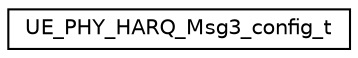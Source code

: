 digraph "Graphical Class Hierarchy"
{
 // LATEX_PDF_SIZE
  edge [fontname="Helvetica",fontsize="10",labelfontname="Helvetica",labelfontsize="10"];
  node [fontname="Helvetica",fontsize="10",shape=record];
  rankdir="LR";
  Node0 [label="UE_PHY_HARQ_Msg3_config_t",height=0.2,width=0.4,color="black", fillcolor="white", style="filled",URL="$structUE__PHY__HARQ__Msg3__config__t.html",tooltip=" "];
}
